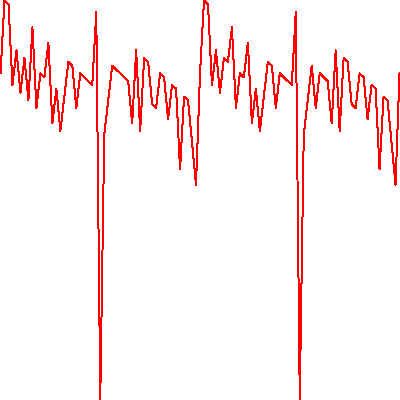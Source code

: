 import graph;
size(200,IgnoreAspect);

typedef real func(real);

func f(int n){
  return new real (real x){return (n*x-1/2-floor(n*x-1/2));};
  //real g(real x){return (n*x-1/2-floor(n*x-1/2));}; return g;
}

int n=35;
real Sum(real x){
  real s=0;
  for(int i=0;i<n;++i){
    s=s+f(i)(x);
  }
  return s;
}
draw(graph(Sum,0,2,operator--),red);
